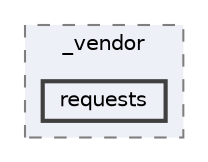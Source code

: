 digraph "C:/Users/LukeMabie/documents/Development/Password_Saver_Using_Django-master/venv/Lib/site-packages/pip/_vendor/requests"
{
 // LATEX_PDF_SIZE
  bgcolor="transparent";
  edge [fontname=Helvetica,fontsize=10,labelfontname=Helvetica,labelfontsize=10];
  node [fontname=Helvetica,fontsize=10,shape=box,height=0.2,width=0.4];
  compound=true
  subgraph clusterdir_5eb293a508d632f7a3df64020434be11 {
    graph [ bgcolor="#edf0f7", pencolor="grey50", label="_vendor", fontname=Helvetica,fontsize=10 style="filled,dashed", URL="dir_5eb293a508d632f7a3df64020434be11.html",tooltip=""]
  dir_d8c9010a0d19608573cad9e9b68728c3 [label="requests", fillcolor="#edf0f7", color="grey25", style="filled,bold", URL="dir_d8c9010a0d19608573cad9e9b68728c3.html",tooltip=""];
  }
}
